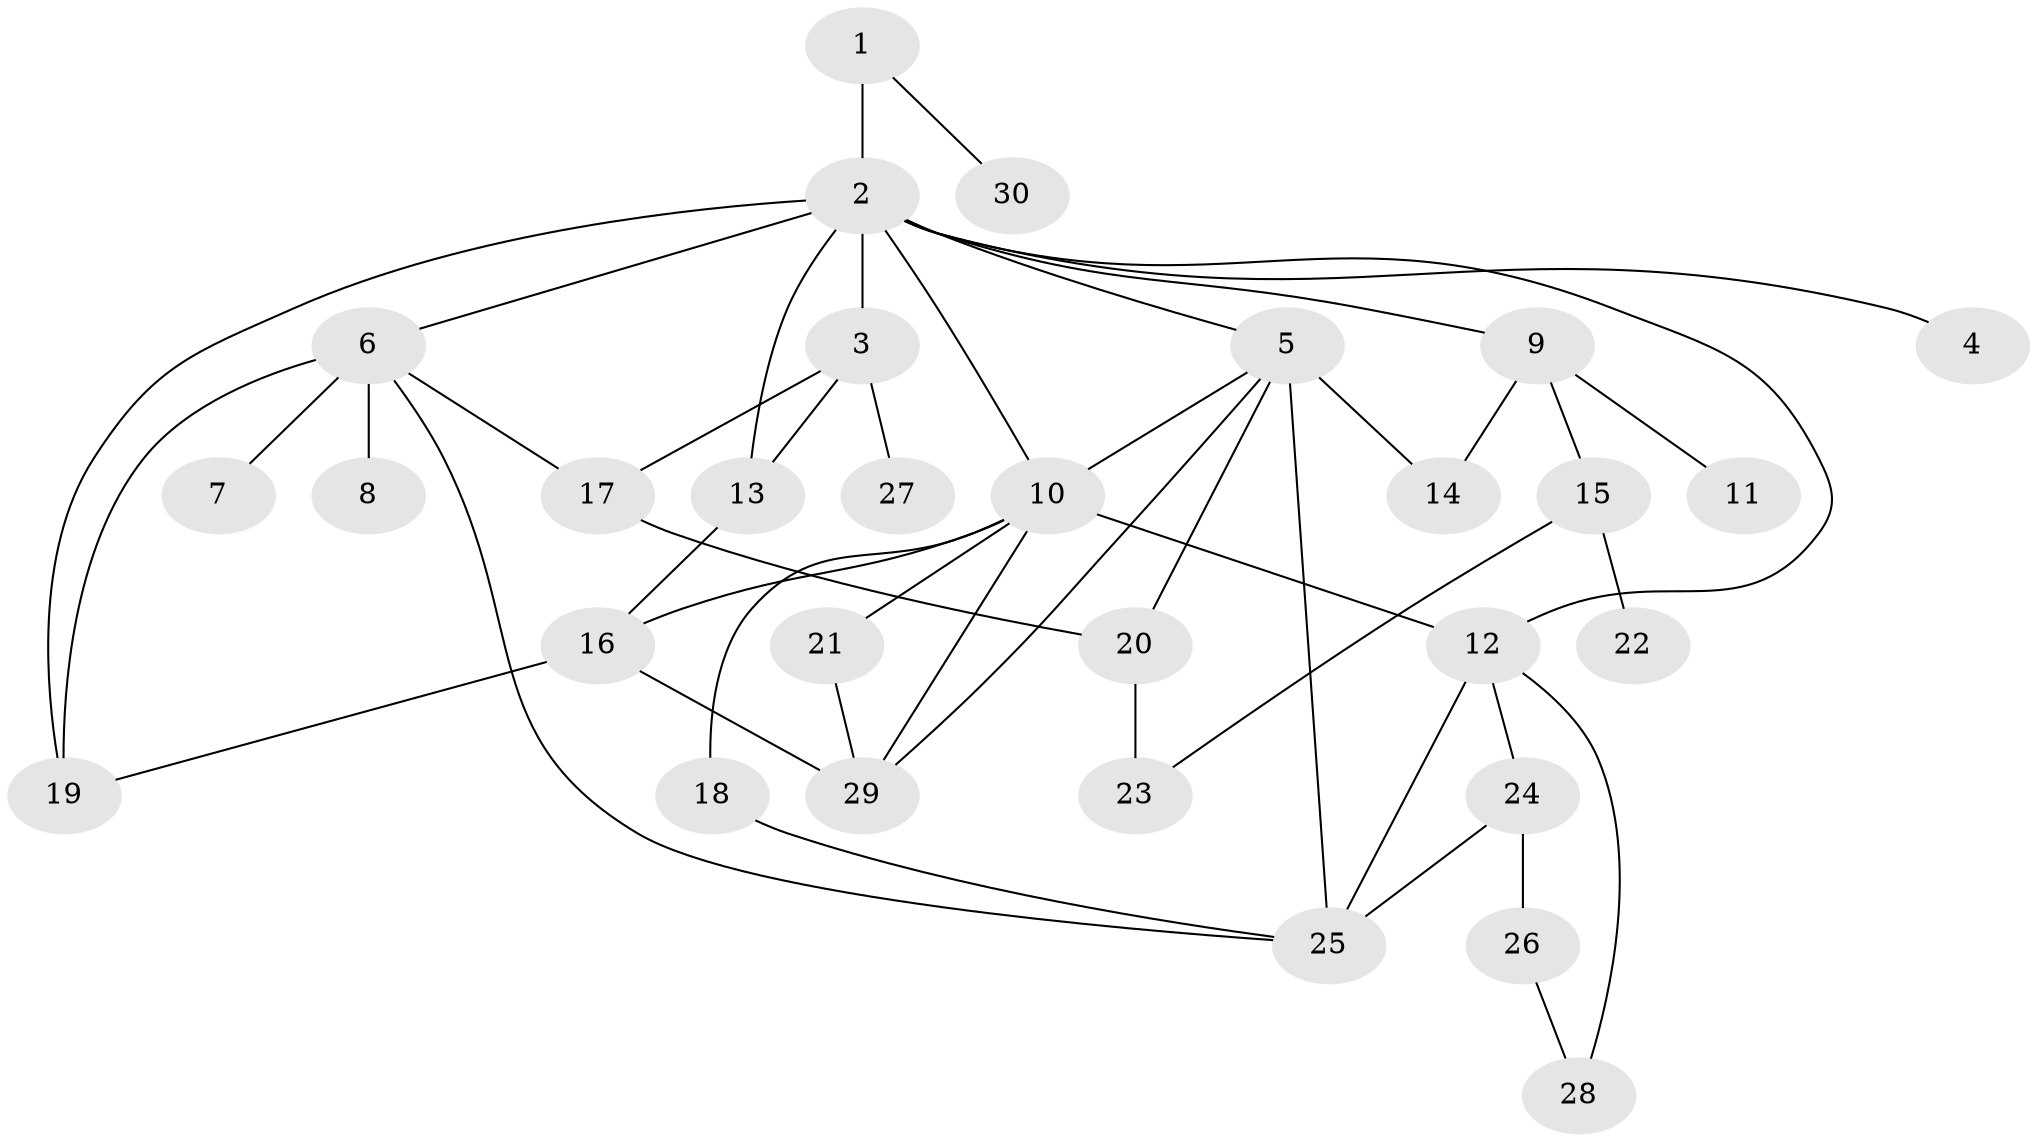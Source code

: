 // original degree distribution, {1: 0.5070422535211268, 18: 0.014084507042253521, 5: 0.014084507042253521, 2: 0.16901408450704225, 10: 0.028169014084507043, 3: 0.08450704225352113, 6: 0.028169014084507043, 8: 0.028169014084507043, 4: 0.11267605633802817, 7: 0.014084507042253521}
// Generated by graph-tools (version 1.1) at 2025/50/03/04/25 22:50:09]
// undirected, 30 vertices, 47 edges
graph export_dot {
  node [color=gray90,style=filled];
  1;
  2;
  3;
  4;
  5;
  6;
  7;
  8;
  9;
  10;
  11;
  12;
  13;
  14;
  15;
  16;
  17;
  18;
  19;
  20;
  21;
  22;
  23;
  24;
  25;
  26;
  27;
  28;
  29;
  30;
  1 -- 2 [weight=3.0];
  1 -- 30 [weight=1.0];
  2 -- 3 [weight=1.0];
  2 -- 4 [weight=1.0];
  2 -- 5 [weight=1.0];
  2 -- 6 [weight=1.0];
  2 -- 9 [weight=1.0];
  2 -- 10 [weight=1.0];
  2 -- 12 [weight=1.0];
  2 -- 13 [weight=1.0];
  2 -- 19 [weight=3.0];
  3 -- 13 [weight=1.0];
  3 -- 17 [weight=1.0];
  3 -- 27 [weight=1.0];
  5 -- 10 [weight=1.0];
  5 -- 14 [weight=1.0];
  5 -- 20 [weight=1.0];
  5 -- 25 [weight=3.0];
  5 -- 29 [weight=1.0];
  6 -- 7 [weight=1.0];
  6 -- 8 [weight=4.0];
  6 -- 17 [weight=1.0];
  6 -- 19 [weight=1.0];
  6 -- 25 [weight=1.0];
  9 -- 11 [weight=1.0];
  9 -- 14 [weight=1.0];
  9 -- 15 [weight=1.0];
  10 -- 12 [weight=1.0];
  10 -- 16 [weight=1.0];
  10 -- 18 [weight=1.0];
  10 -- 21 [weight=1.0];
  10 -- 29 [weight=1.0];
  12 -- 24 [weight=1.0];
  12 -- 25 [weight=1.0];
  12 -- 28 [weight=1.0];
  13 -- 16 [weight=1.0];
  15 -- 22 [weight=1.0];
  15 -- 23 [weight=1.0];
  16 -- 19 [weight=2.0];
  16 -- 29 [weight=2.0];
  17 -- 20 [weight=1.0];
  18 -- 25 [weight=1.0];
  20 -- 23 [weight=3.0];
  21 -- 29 [weight=1.0];
  24 -- 25 [weight=1.0];
  24 -- 26 [weight=1.0];
  26 -- 28 [weight=1.0];
}
